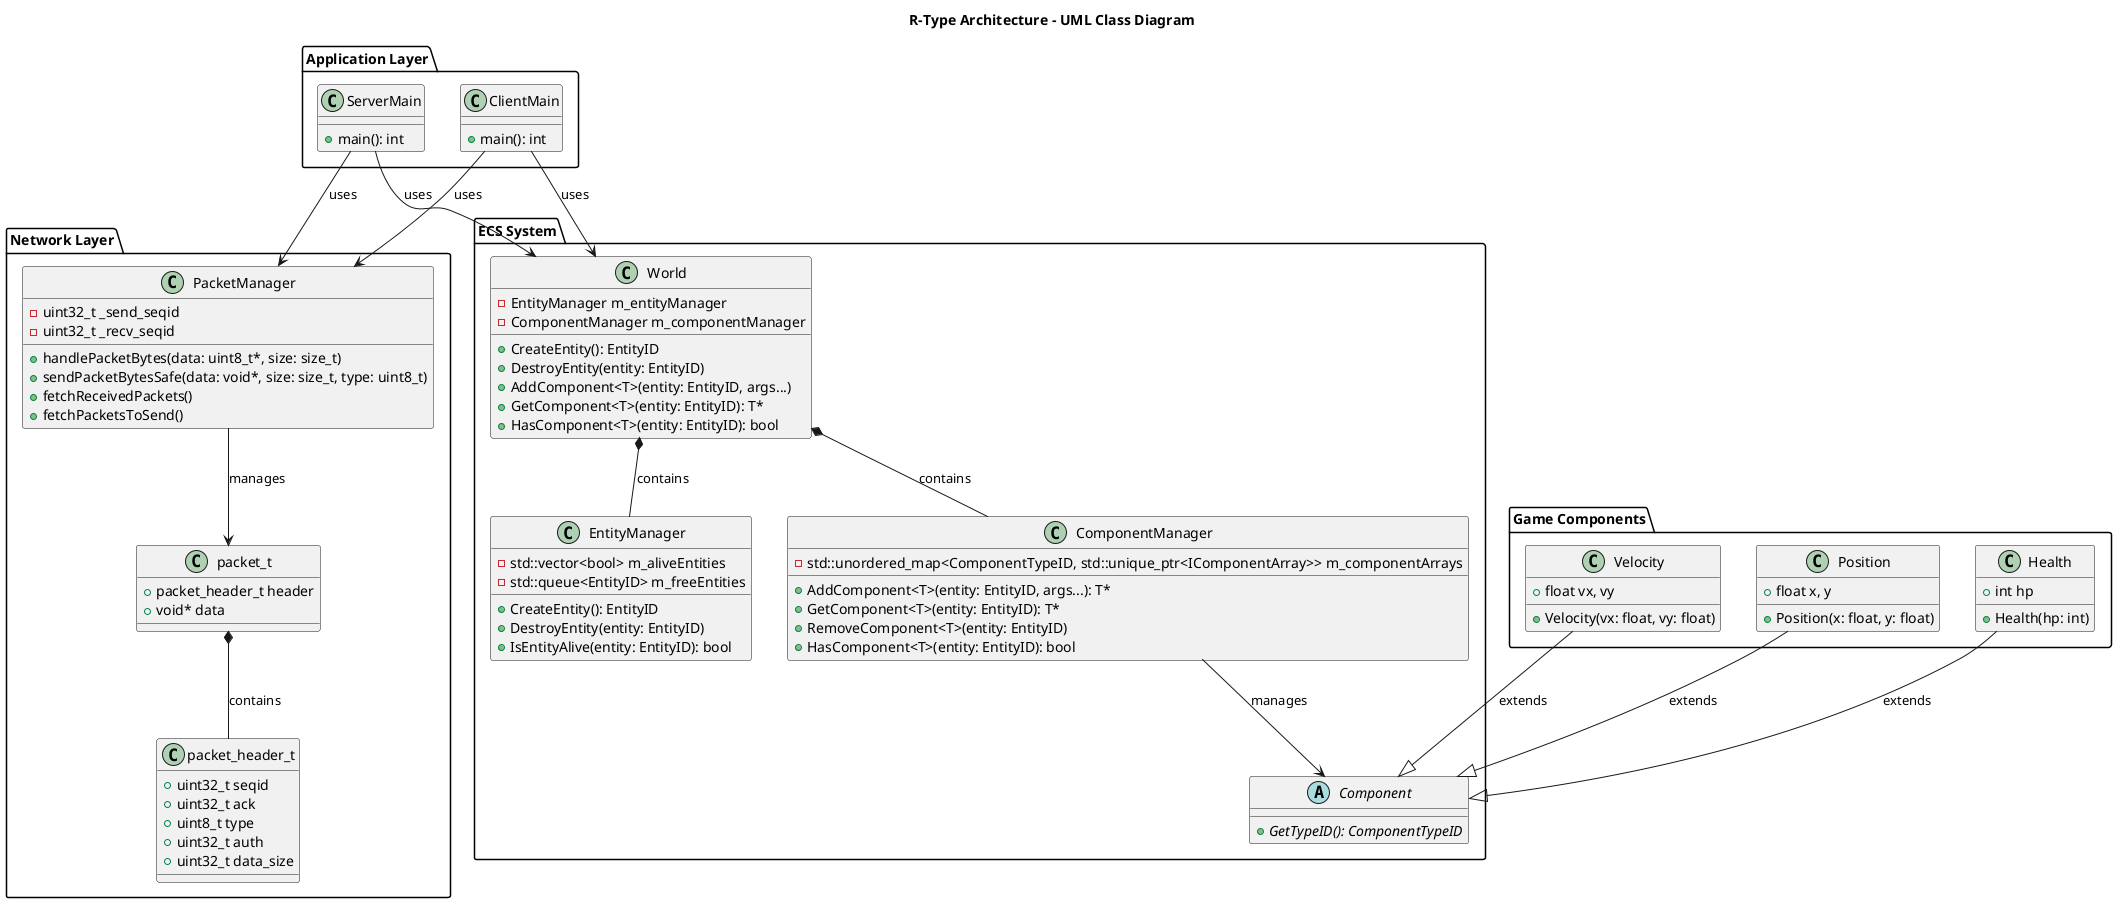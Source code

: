 @startuml
title R-Type Architecture - UML Class Diagram

package "Network Layer" {
    class PacketManager {
        - uint32_t _send_seqid
        - uint32_t _recv_seqid
        + handlePacketBytes(data: uint8_t*, size: size_t)
        + sendPacketBytesSafe(data: void*, size: size_t, type: uint8_t)
        + fetchReceivedPackets()
        + fetchPacketsToSend()
    }

    class packet_t {
        + packet_header_t header
        + void* data
    }

    class packet_header_t {
        + uint32_t seqid
        + uint32_t ack
        + uint8_t type
        + uint32_t auth
        + uint32_t data_size
    }

    PacketManager --> packet_t : manages
    packet_t *-- packet_header_t : contains
}

package "ECS System" {
    class World {
        - EntityManager m_entityManager
        - ComponentManager m_componentManager
        + CreateEntity(): EntityID
        + DestroyEntity(entity: EntityID)
        + AddComponent<T>(entity: EntityID, args...)
        + GetComponent<T>(entity: EntityID): T*
        + HasComponent<T>(entity: EntityID): bool
    }

    class EntityManager {
        - std::vector<bool> m_aliveEntities
        - std::queue<EntityID> m_freeEntities
        + CreateEntity(): EntityID
        + DestroyEntity(entity: EntityID)
        + IsEntityAlive(entity: EntityID): bool
    }

    class ComponentManager {
        - std::unordered_map<ComponentTypeID, std::unique_ptr<IComponentArray>> m_componentArrays
        + AddComponent<T>(entity: EntityID, args...): T*
        + GetComponent<T>(entity: EntityID): T*
        + RemoveComponent<T>(entity: EntityID)
        + HasComponent<T>(entity: EntityID): bool
    }

    abstract class Component {
        + {abstract} GetTypeID(): ComponentTypeID
    }

    World *-- EntityManager : contains
    World *-- ComponentManager : contains
    ComponentManager --> Component : manages
}

package "Game Components" {
    class Position {
        + float x, y
        + Position(x: float, y: float)
    }

    class Velocity {
        + float vx, vy
        + Velocity(vx: float, vy: float)
    }

    class Health {
        + int hp
        + Health(hp: int)
    }

    Position --|> Component : extends
    Velocity --|> Component : extends
    Health --|> Component : extends
}

package "Application Layer" {
    class ServerMain {
        + main(): int
    }

    class ClientMain {
        + main(): int
    }

    ServerMain --> World : uses
    ServerMain --> PacketManager : uses
    ClientMain --> World : uses
    ClientMain --> PacketManager : uses
}

@enduml